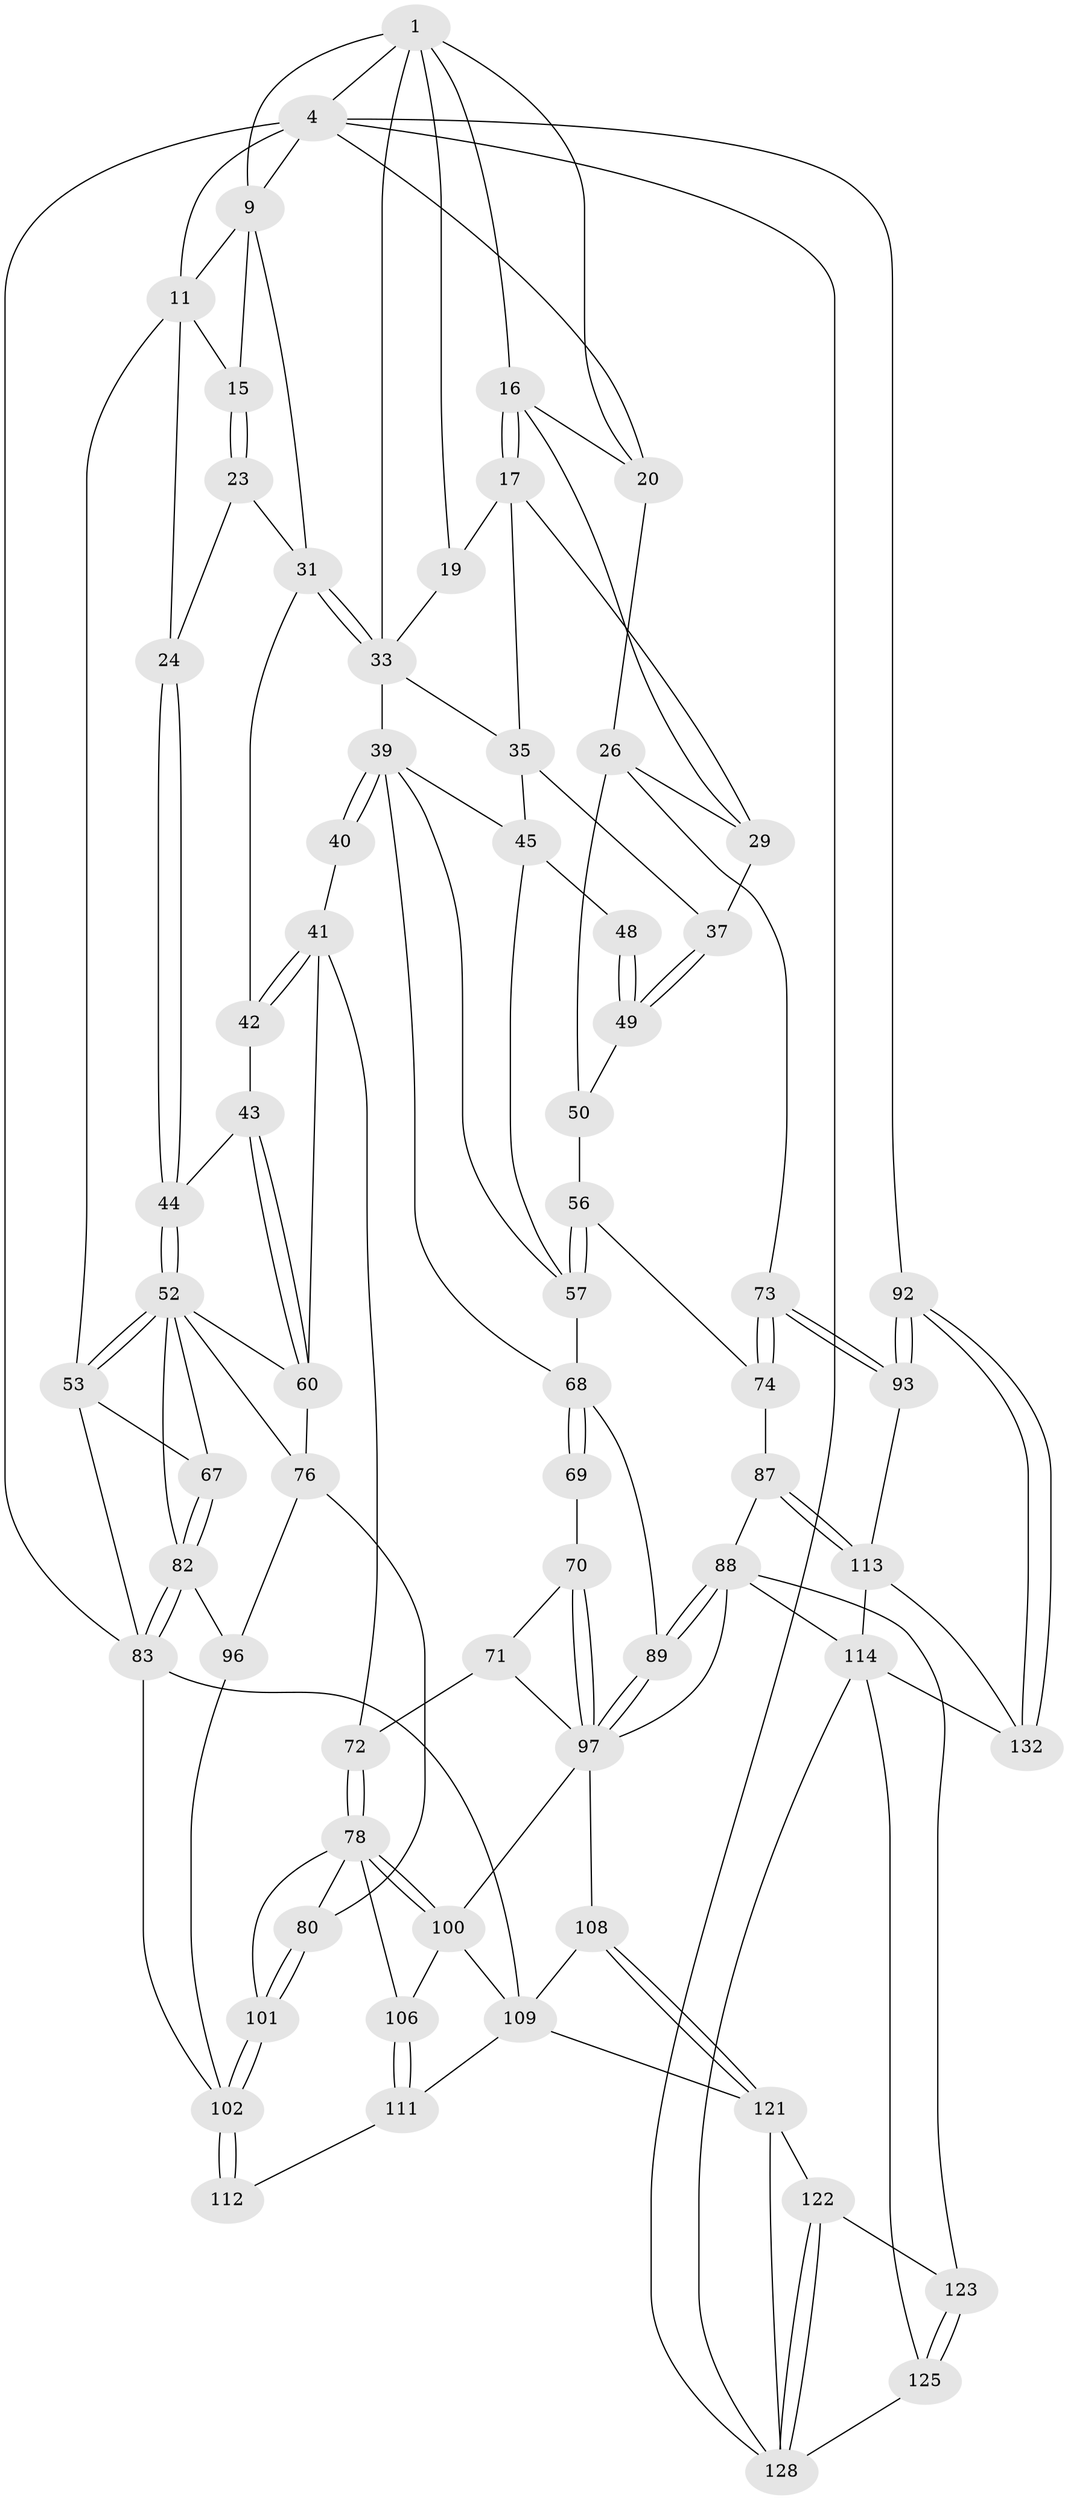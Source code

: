 // original degree distribution, {3: 0.014705882352941176, 4: 0.25735294117647056, 6: 0.2426470588235294, 5: 0.4852941176470588}
// Generated by graph-tools (version 1.1) at 2025/16/03/09/25 04:16:45]
// undirected, 68 vertices, 158 edges
graph export_dot {
graph [start="1"]
  node [color=gray90,style=filled];
  1 [pos="+0.5264366005308616+0",super="+2+7"];
  4 [pos="+1+0",super="+5+91"];
  9 [pos="+0.30474048297419576+0",super="+14+10"];
  11 [pos="+0+0.00665381739294653",super="+12"];
  15 [pos="+0.1657442830642915+0.07008334143257786"];
  16 [pos="+0.740496849339273+0",super="+22"];
  17 [pos="+0.7061628222455876+0.0038332716979076757",super="+18"];
  19 [pos="+0.552235212152549+0.10110201933429333"];
  20 [pos="+0.9485648089979765+0.06352700673705158",super="+21+25"];
  23 [pos="+0.15643301198634124+0.1563194218456936"];
  24 [pos="+0.10062061972759838+0.17157520521866562"];
  26 [pos="+1+0.2726080348546062",super="+27+64"];
  29 [pos="+0.8681323014251133+0.1734731372414179",super="+30"];
  31 [pos="+0.2912699555641004+0.17147907823287936",super="+32"];
  33 [pos="+0.4015458137283054+0.1483621724733486",super="+34"];
  35 [pos="+0.5977125841474802+0.15942584009567815",super="+38"];
  37 [pos="+0.7738735376230292+0.22012214300183885"];
  39 [pos="+0.49561515524061267+0.3224144183137816",super="+47"];
  40 [pos="+0.49202140427407465+0.32590879964263464"];
  41 [pos="+0.47556144098366665+0.33850418755751",super="+63"];
  42 [pos="+0.2787732975201011+0.23033199725158526"];
  43 [pos="+0.24046338470533954+0.30749449932646383"];
  44 [pos="+0.12300360467021969+0.31544411123588434"];
  45 [pos="+0.6442615238978571+0.22354284405295755",super="+46"];
  48 [pos="+0.6864011341089373+0.2883346353498347"];
  49 [pos="+0.7717219199393341+0.31012411772323284"];
  50 [pos="+0.8530398014768962+0.3441744120203676",super="+51"];
  52 [pos="+0.10514669436952724+0.33009732402819003",super="+62"];
  53 [pos="+0+0.3494132168870874",super="+54"];
  56 [pos="+0.7783262620502458+0.410430426742417"];
  57 [pos="+0.7316634381957958+0.4216191947235952",super="+58"];
  60 [pos="+0.2643918834868219+0.35584570734201554",super="+61"];
  67 [pos="+0.06796654105102037+0.4717953563479335"];
  68 [pos="+0.5775637779000802+0.4801617058783583",super="+84"];
  69 [pos="+0.497393904129565+0.518445353097272"];
  70 [pos="+0.4775492256705502+0.5214972413785298"];
  71 [pos="+0.47359504099110095+0.5203591527495508"];
  72 [pos="+0.391711208750379+0.4699922330950387"];
  73 [pos="+1+0.6579678507327615"];
  74 [pos="+0.9997074752797978+0.5846911097575452",super="+75+86"];
  76 [pos="+0.18653121210888238+0.5122050740520063",super="+81"];
  78 [pos="+0.3529816034768386+0.5159317609000218",super="+79"];
  80 [pos="+0.2807693304851207+0.5320211043136505"];
  82 [pos="+0+0.6823258305371425",super="+85"];
  83 [pos="+0+0.688679041991525",super="+94"];
  87 [pos="+0.6905237885796365+0.6566630426693506"];
  88 [pos="+0.6746850718855915+0.6525194880588073",super="+110"];
  89 [pos="+0.6586699887272511+0.6389924387194467"];
  92 [pos="+1+1"];
  93 [pos="+1+0.8281755523427978"];
  96 [pos="+0.16122388685717837+0.6879873523304598"];
  97 [pos="+0.5611756721675983+0.6448751831939398",super="+98"];
  100 [pos="+0.4321824240966642+0.6452476186374804",super="+105"];
  101 [pos="+0.21836578656565092+0.7046420412175325"];
  102 [pos="+0.20321366863341953+0.7164943266468692",super="+103"];
  106 [pos="+0.37359506339996873+0.6962730717474037"];
  108 [pos="+0.4918419727795995+0.7360076192019153"];
  109 [pos="+0.41261173353182085+0.7232402666482145",super="+117"];
  111 [pos="+0.2612543830502621+0.789391060366352"];
  112 [pos="+0.23687991392808833+0.7663666899678437"];
  113 [pos="+0.7806288362713133+0.7428762745507366",super="+116"];
  114 [pos="+0.694228414974002+0.8241065652101741",super="+124"];
  121 [pos="+0.49843220475348604+0.7552120176025962",super="+126"];
  122 [pos="+0.5162865483108976+0.7655937877258011"];
  123 [pos="+0.6098272606612803+0.7710250959400259"];
  125 [pos="+0.6015660095203462+0.8007667946998626"];
  128 [pos="+0.5762149407409952+0.837248282581672",super="+129"];
  132 [pos="+0.718130595098743+0.8909008920368213"];
  1 -- 16;
  1 -- 4;
  1 -- 20;
  1 -- 19;
  1 -- 9;
  1 -- 33;
  4 -- 11;
  4 -- 92;
  4 -- 9;
  4 -- 20;
  4 -- 128;
  4 -- 83 [weight=3];
  9 -- 15;
  9 -- 31;
  9 -- 11;
  11 -- 53;
  11 -- 24;
  11 -- 15;
  15 -- 23;
  15 -- 23;
  16 -- 17;
  16 -- 17;
  16 -- 29;
  16 -- 20;
  17 -- 29;
  17 -- 19;
  17 -- 35;
  19 -- 33;
  20 -- 26 [weight=2];
  23 -- 24;
  23 -- 31;
  24 -- 44;
  24 -- 44;
  26 -- 29;
  26 -- 50 [weight=2];
  26 -- 73;
  29 -- 37;
  31 -- 33;
  31 -- 33;
  31 -- 42;
  33 -- 35;
  33 -- 39;
  35 -- 45;
  35 -- 37;
  37 -- 49;
  37 -- 49;
  39 -- 40 [weight=2];
  39 -- 40;
  39 -- 68;
  39 -- 57;
  39 -- 45;
  40 -- 41;
  41 -- 42;
  41 -- 42;
  41 -- 72;
  41 -- 60;
  42 -- 43;
  43 -- 44;
  43 -- 60;
  43 -- 60;
  44 -- 52;
  44 -- 52;
  45 -- 48 [weight=2];
  45 -- 57;
  48 -- 49;
  48 -- 49;
  49 -- 50;
  50 -- 56;
  52 -- 53;
  52 -- 53;
  52 -- 82;
  52 -- 67;
  52 -- 60;
  52 -- 76;
  53 -- 67;
  53 -- 83;
  56 -- 57;
  56 -- 57;
  56 -- 74;
  57 -- 68;
  60 -- 76;
  67 -- 82;
  67 -- 82;
  68 -- 69 [weight=2];
  68 -- 69;
  68 -- 89;
  69 -- 70;
  70 -- 71;
  70 -- 97;
  70 -- 97;
  71 -- 72;
  71 -- 97;
  72 -- 78;
  72 -- 78;
  73 -- 74;
  73 -- 74;
  73 -- 93;
  73 -- 93;
  74 -- 87;
  76 -- 80;
  76 -- 96;
  78 -- 100;
  78 -- 100;
  78 -- 80;
  78 -- 106;
  78 -- 101;
  80 -- 101;
  80 -- 101;
  82 -- 83;
  82 -- 83;
  82 -- 96;
  83 -- 109 [weight=2];
  83 -- 102 [weight=2];
  87 -- 88;
  87 -- 113;
  87 -- 113;
  88 -- 89;
  88 -- 89;
  88 -- 123;
  88 -- 114;
  88 -- 97;
  89 -- 97;
  89 -- 97;
  92 -- 93;
  92 -- 93;
  92 -- 132;
  92 -- 132;
  93 -- 113;
  96 -- 102;
  97 -- 100;
  97 -- 108;
  100 -- 106;
  100 -- 109;
  101 -- 102;
  101 -- 102;
  102 -- 112 [weight=2];
  102 -- 112;
  106 -- 111;
  106 -- 111;
  108 -- 109;
  108 -- 121;
  108 -- 121;
  109 -- 121;
  109 -- 111;
  111 -- 112;
  113 -- 114;
  113 -- 132;
  114 -- 128;
  114 -- 132;
  114 -- 125;
  121 -- 122;
  121 -- 128;
  122 -- 123;
  122 -- 128;
  122 -- 128;
  123 -- 125;
  123 -- 125;
  125 -- 128;
}
